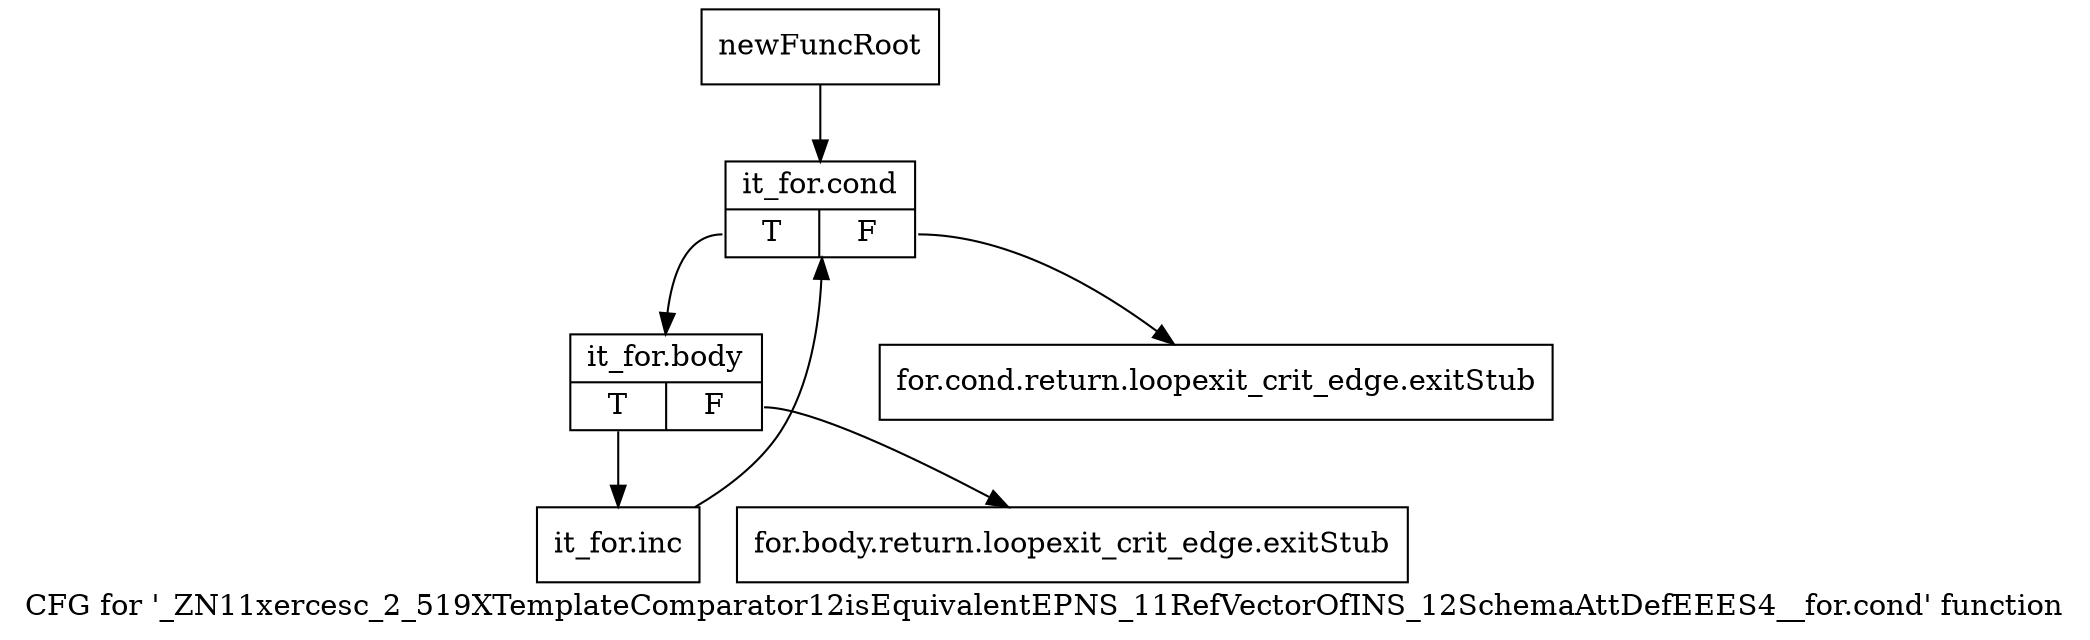 digraph "CFG for '_ZN11xercesc_2_519XTemplateComparator12isEquivalentEPNS_11RefVectorOfINS_12SchemaAttDefEEES4__for.cond' function" {
	label="CFG for '_ZN11xercesc_2_519XTemplateComparator12isEquivalentEPNS_11RefVectorOfINS_12SchemaAttDefEEES4__for.cond' function";

	Node0x7f5e8c0 [shape=record,label="{newFuncRoot}"];
	Node0x7f5e8c0 -> Node0x7f5e9b0;
	Node0x7f5e910 [shape=record,label="{for.cond.return.loopexit_crit_edge.exitStub}"];
	Node0x7f5e960 [shape=record,label="{for.body.return.loopexit_crit_edge.exitStub}"];
	Node0x7f5e9b0 [shape=record,label="{it_for.cond|{<s0>T|<s1>F}}"];
	Node0x7f5e9b0:s0 -> Node0x7f5ea00;
	Node0x7f5e9b0:s1 -> Node0x7f5e910;
	Node0x7f5ea00 [shape=record,label="{it_for.body|{<s0>T|<s1>F}}"];
	Node0x7f5ea00:s0 -> Node0x7f5ea50;
	Node0x7f5ea00:s1 -> Node0x7f5e960;
	Node0x7f5ea50 [shape=record,label="{it_for.inc}"];
	Node0x7f5ea50 -> Node0x7f5e9b0;
}
